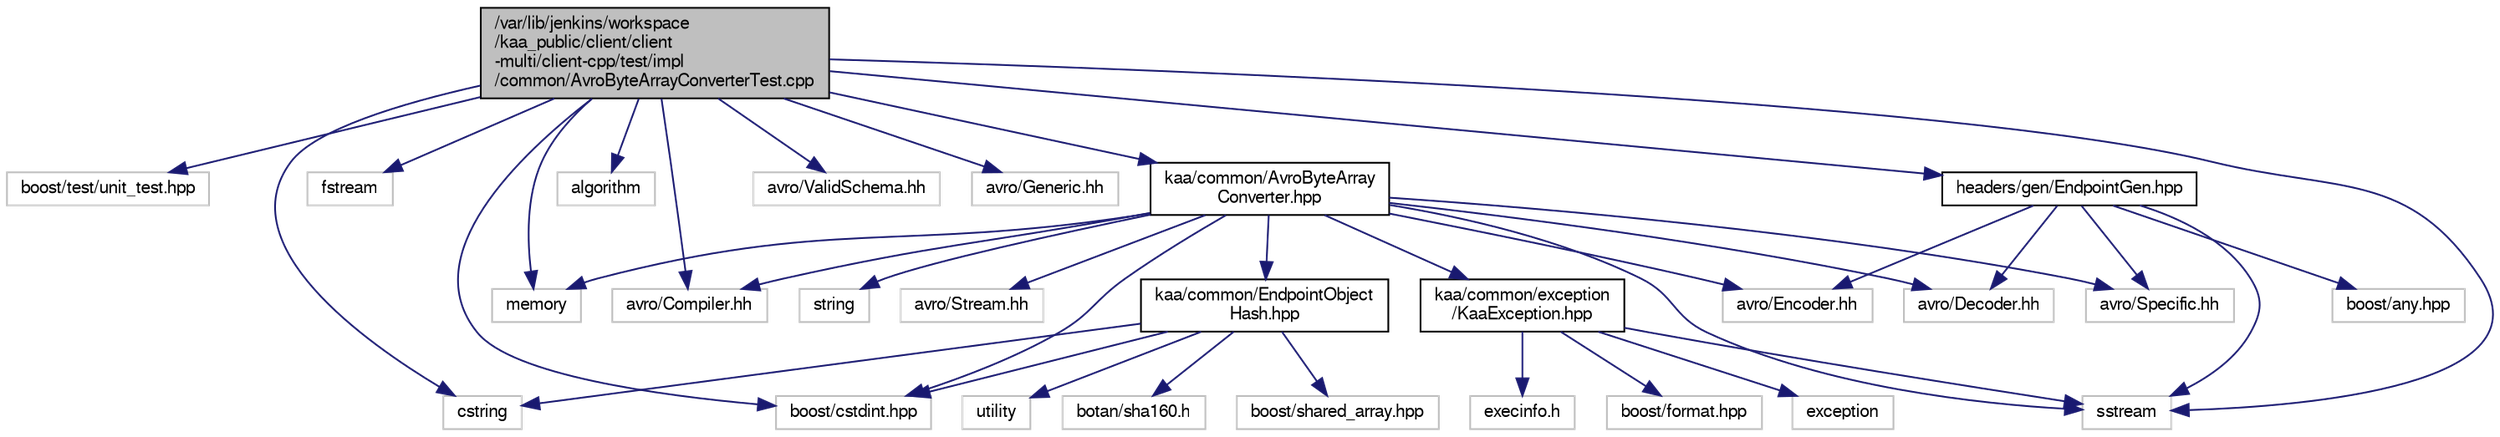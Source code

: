digraph "/var/lib/jenkins/workspace/kaa_public/client/client-multi/client-cpp/test/impl/common/AvroByteArrayConverterTest.cpp"
{
  bgcolor="transparent";
  edge [fontname="FreeSans",fontsize="10",labelfontname="FreeSans",labelfontsize="10"];
  node [fontname="FreeSans",fontsize="10",shape=record];
  Node1 [label="/var/lib/jenkins/workspace\l/kaa_public/client/client\l-multi/client-cpp/test/impl\l/common/AvroByteArrayConverterTest.cpp",height=0.2,width=0.4,color="black", fillcolor="grey75", style="filled" fontcolor="black"];
  Node1 -> Node2 [color="midnightblue",fontsize="10",style="solid",fontname="FreeSans"];
  Node2 [label="boost/test/unit_test.hpp",height=0.2,width=0.4,color="grey75"];
  Node1 -> Node3 [color="midnightblue",fontsize="10",style="solid",fontname="FreeSans"];
  Node3 [label="memory",height=0.2,width=0.4,color="grey75"];
  Node1 -> Node4 [color="midnightblue",fontsize="10",style="solid",fontname="FreeSans"];
  Node4 [label="fstream",height=0.2,width=0.4,color="grey75"];
  Node1 -> Node5 [color="midnightblue",fontsize="10",style="solid",fontname="FreeSans"];
  Node5 [label="sstream",height=0.2,width=0.4,color="grey75"];
  Node1 -> Node6 [color="midnightblue",fontsize="10",style="solid",fontname="FreeSans"];
  Node6 [label="cstring",height=0.2,width=0.4,color="grey75"];
  Node1 -> Node7 [color="midnightblue",fontsize="10",style="solid",fontname="FreeSans"];
  Node7 [label="algorithm",height=0.2,width=0.4,color="grey75"];
  Node1 -> Node8 [color="midnightblue",fontsize="10",style="solid",fontname="FreeSans"];
  Node8 [label="boost/cstdint.hpp",height=0.2,width=0.4,color="grey75"];
  Node1 -> Node9 [color="midnightblue",fontsize="10",style="solid",fontname="FreeSans"];
  Node9 [label="avro/ValidSchema.hh",height=0.2,width=0.4,color="grey75"];
  Node1 -> Node10 [color="midnightblue",fontsize="10",style="solid",fontname="FreeSans"];
  Node10 [label="avro/Generic.hh",height=0.2,width=0.4,color="grey75"];
  Node1 -> Node11 [color="midnightblue",fontsize="10",style="solid",fontname="FreeSans"];
  Node11 [label="avro/Compiler.hh",height=0.2,width=0.4,color="grey75"];
  Node1 -> Node12 [color="midnightblue",fontsize="10",style="solid",fontname="FreeSans"];
  Node12 [label="kaa/common/AvroByteArray\lConverter.hpp",height=0.2,width=0.4,color="black",URL="$AvroByteArrayConverter_8hpp.html"];
  Node12 -> Node13 [color="midnightblue",fontsize="10",style="solid",fontname="FreeSans"];
  Node13 [label="string",height=0.2,width=0.4,color="grey75"];
  Node12 -> Node3 [color="midnightblue",fontsize="10",style="solid",fontname="FreeSans"];
  Node12 -> Node5 [color="midnightblue",fontsize="10",style="solid",fontname="FreeSans"];
  Node12 -> Node11 [color="midnightblue",fontsize="10",style="solid",fontname="FreeSans"];
  Node12 -> Node14 [color="midnightblue",fontsize="10",style="solid",fontname="FreeSans"];
  Node14 [label="avro/Specific.hh",height=0.2,width=0.4,color="grey75"];
  Node12 -> Node15 [color="midnightblue",fontsize="10",style="solid",fontname="FreeSans"];
  Node15 [label="avro/Stream.hh",height=0.2,width=0.4,color="grey75"];
  Node12 -> Node16 [color="midnightblue",fontsize="10",style="solid",fontname="FreeSans"];
  Node16 [label="avro/Encoder.hh",height=0.2,width=0.4,color="grey75"];
  Node12 -> Node17 [color="midnightblue",fontsize="10",style="solid",fontname="FreeSans"];
  Node17 [label="avro/Decoder.hh",height=0.2,width=0.4,color="grey75"];
  Node12 -> Node8 [color="midnightblue",fontsize="10",style="solid",fontname="FreeSans"];
  Node12 -> Node18 [color="midnightblue",fontsize="10",style="solid",fontname="FreeSans"];
  Node18 [label="kaa/common/EndpointObject\lHash.hpp",height=0.2,width=0.4,color="black",URL="$EndpointObjectHash_8hpp.html"];
  Node18 -> Node19 [color="midnightblue",fontsize="10",style="solid",fontname="FreeSans"];
  Node19 [label="utility",height=0.2,width=0.4,color="grey75"];
  Node18 -> Node6 [color="midnightblue",fontsize="10",style="solid",fontname="FreeSans"];
  Node18 -> Node20 [color="midnightblue",fontsize="10",style="solid",fontname="FreeSans"];
  Node20 [label="botan/sha160.h",height=0.2,width=0.4,color="grey75"];
  Node18 -> Node8 [color="midnightblue",fontsize="10",style="solid",fontname="FreeSans"];
  Node18 -> Node21 [color="midnightblue",fontsize="10",style="solid",fontname="FreeSans"];
  Node21 [label="boost/shared_array.hpp",height=0.2,width=0.4,color="grey75"];
  Node12 -> Node22 [color="midnightblue",fontsize="10",style="solid",fontname="FreeSans"];
  Node22 [label="kaa/common/exception\l/KaaException.hpp",height=0.2,width=0.4,color="black",URL="$KaaException_8hpp.html"];
  Node22 -> Node23 [color="midnightblue",fontsize="10",style="solid",fontname="FreeSans"];
  Node23 [label="boost/format.hpp",height=0.2,width=0.4,color="grey75"];
  Node22 -> Node24 [color="midnightblue",fontsize="10",style="solid",fontname="FreeSans"];
  Node24 [label="exception",height=0.2,width=0.4,color="grey75"];
  Node22 -> Node5 [color="midnightblue",fontsize="10",style="solid",fontname="FreeSans"];
  Node22 -> Node25 [color="midnightblue",fontsize="10",style="solid",fontname="FreeSans"];
  Node25 [label="execinfo.h",height=0.2,width=0.4,color="grey75"];
  Node1 -> Node26 [color="midnightblue",fontsize="10",style="solid",fontname="FreeSans"];
  Node26 [label="headers/gen/EndpointGen.hpp",height=0.2,width=0.4,color="black",URL="$test_2headers_2gen_2EndpointGen_8hpp.html"];
  Node26 -> Node5 [color="midnightblue",fontsize="10",style="solid",fontname="FreeSans"];
  Node26 -> Node27 [color="midnightblue",fontsize="10",style="solid",fontname="FreeSans"];
  Node27 [label="boost/any.hpp",height=0.2,width=0.4,color="grey75"];
  Node26 -> Node14 [color="midnightblue",fontsize="10",style="solid",fontname="FreeSans"];
  Node26 -> Node16 [color="midnightblue",fontsize="10",style="solid",fontname="FreeSans"];
  Node26 -> Node17 [color="midnightblue",fontsize="10",style="solid",fontname="FreeSans"];
}
